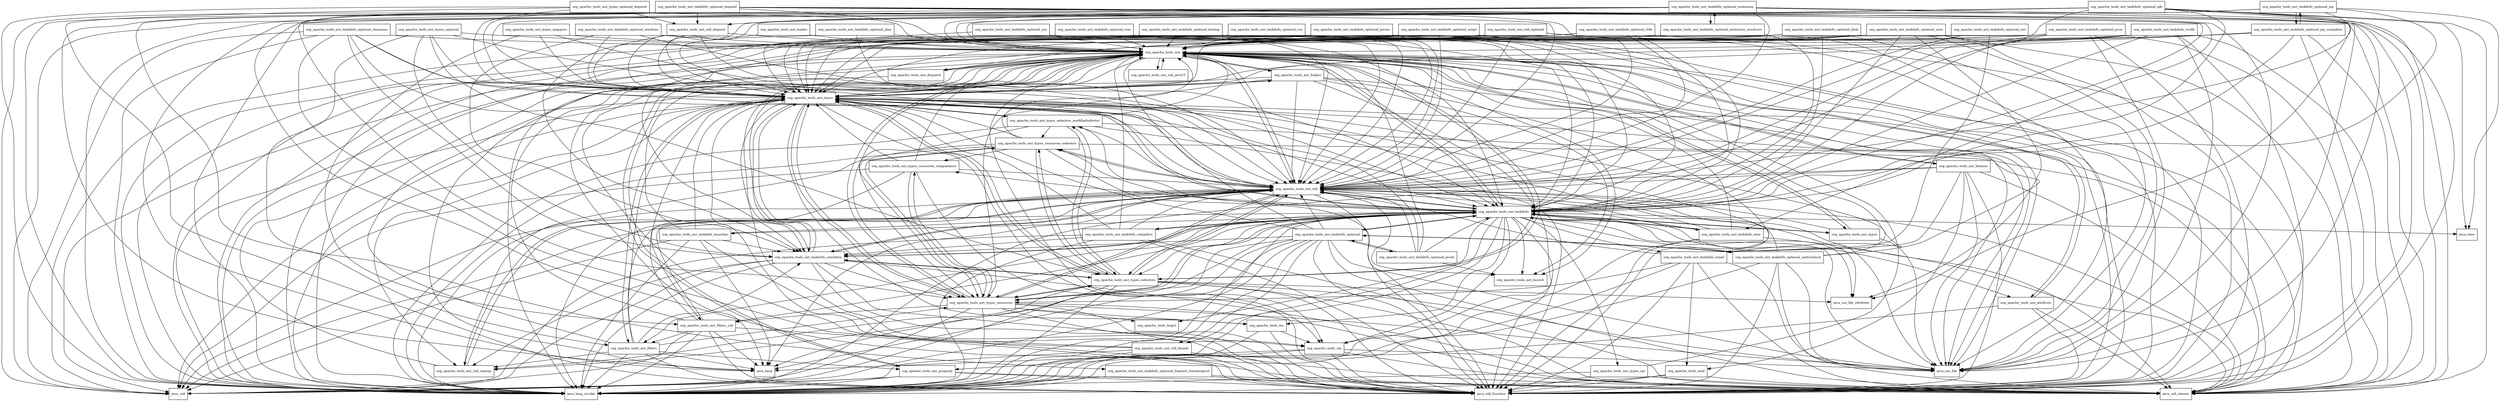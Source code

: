 digraph ant_1_10_5_package_dependencies {
  node [shape = box, fontsize=10.0];
  org_apache_tools_ant -> java_lang;
  org_apache_tools_ant -> java_lang_invoke;
  org_apache_tools_ant -> java_nio_file;
  org_apache_tools_ant -> java_util;
  org_apache_tools_ant -> java_util_function;
  org_apache_tools_ant -> java_util_stream;
  org_apache_tools_ant -> org_apache_tools_ant_attribute;
  org_apache_tools_ant -> org_apache_tools_ant_dispatch;
  org_apache_tools_ant -> org_apache_tools_ant_helper;
  org_apache_tools_ant -> org_apache_tools_ant_input;
  org_apache_tools_ant -> org_apache_tools_ant_launch;
  org_apache_tools_ant -> org_apache_tools_ant_listener;
  org_apache_tools_ant -> org_apache_tools_ant_property;
  org_apache_tools_ant -> org_apache_tools_ant_taskdefs;
  org_apache_tools_ant -> org_apache_tools_ant_taskdefs_condition;
  org_apache_tools_ant -> org_apache_tools_ant_types;
  org_apache_tools_ant -> org_apache_tools_ant_types_resources;
  org_apache_tools_ant -> org_apache_tools_ant_types_selectors;
  org_apache_tools_ant -> org_apache_tools_ant_util;
  org_apache_tools_ant -> org_apache_tools_ant_util_java15;
  org_apache_tools_ant -> org_apache_tools_zip;
  org_apache_tools_ant_attribute -> java_lang_invoke;
  org_apache_tools_ant_attribute -> java_util_function;
  org_apache_tools_ant_attribute -> java_util_stream;
  org_apache_tools_ant_attribute -> org_apache_tools_ant;
  org_apache_tools_ant_dispatch -> java_lang;
  org_apache_tools_ant_dispatch -> org_apache_tools_ant;
  org_apache_tools_ant_filters -> java_lang;
  org_apache_tools_ant_filters -> java_lang_invoke;
  org_apache_tools_ant_filters -> java_util_function;
  org_apache_tools_ant_filters -> org_apache_tools_ant;
  org_apache_tools_ant_filters -> org_apache_tools_ant_property;
  org_apache_tools_ant_filters -> org_apache_tools_ant_taskdefs_condition;
  org_apache_tools_ant_filters -> org_apache_tools_ant_types;
  org_apache_tools_ant_filters -> org_apache_tools_ant_types_resources;
  org_apache_tools_ant_filters -> org_apache_tools_ant_util;
  org_apache_tools_ant_filters -> org_apache_tools_ant_util_regexp;
  org_apache_tools_ant_filters_util -> java_lang;
  org_apache_tools_ant_filters_util -> java_lang_invoke;
  org_apache_tools_ant_filters_util -> java_util;
  org_apache_tools_ant_filters_util -> java_util_function;
  org_apache_tools_ant_filters_util -> java_util_stream;
  org_apache_tools_ant_filters_util -> org_apache_tools_ant;
  org_apache_tools_ant_filters_util -> org_apache_tools_ant_filters;
  org_apache_tools_ant_filters_util -> org_apache_tools_ant_types;
  org_apache_tools_ant_filters_util -> org_apache_tools_ant_util;
  org_apache_tools_ant_helper -> java_lang_invoke;
  org_apache_tools_ant_helper -> java_nio_file;
  org_apache_tools_ant_helper -> java_util_function;
  org_apache_tools_ant_helper -> org_apache_tools_ant;
  org_apache_tools_ant_helper -> org_apache_tools_ant_launch;
  org_apache_tools_ant_helper -> org_apache_tools_ant_types;
  org_apache_tools_ant_helper -> org_apache_tools_ant_types_resources;
  org_apache_tools_ant_helper -> org_apache_tools_ant_util;
  org_apache_tools_ant_helper -> org_apache_tools_zip;
  org_apache_tools_ant_input -> java_nio_file;
  org_apache_tools_ant_input -> org_apache_tools_ant;
  org_apache_tools_ant_input -> org_apache_tools_ant_taskdefs;
  org_apache_tools_ant_input -> org_apache_tools_ant_util;
  org_apache_tools_ant_listener -> java_lang_invoke;
  org_apache_tools_ant_listener -> java_nio_file;
  org_apache_tools_ant_listener -> java_util_function;
  org_apache_tools_ant_listener -> java_util_stream;
  org_apache_tools_ant_listener -> org_apache_tools_ant;
  org_apache_tools_ant_listener -> org_apache_tools_ant_taskdefs_email;
  org_apache_tools_ant_listener -> org_apache_tools_ant_util;
  org_apache_tools_ant_listener -> org_apache_tools_mail;
  org_apache_tools_ant_loader -> org_apache_tools_ant;
  org_apache_tools_ant_loader -> org_apache_tools_ant_types;
  org_apache_tools_ant_property -> java_lang_invoke;
  org_apache_tools_ant_property -> java_util;
  org_apache_tools_ant_property -> java_util_function;
  org_apache_tools_ant_property -> java_util_stream;
  org_apache_tools_ant_property -> org_apache_tools_ant;
  org_apache_tools_ant_taskdefs -> java_lang;
  org_apache_tools_ant_taskdefs -> java_lang_invoke;
  org_apache_tools_ant_taskdefs -> java_nio_file;
  org_apache_tools_ant_taskdefs -> java_nio_file_attribute;
  org_apache_tools_ant_taskdefs -> java_time;
  org_apache_tools_ant_taskdefs -> java_util;
  org_apache_tools_ant_taskdefs -> java_util_function;
  org_apache_tools_ant_taskdefs -> java_util_stream;
  org_apache_tools_ant_taskdefs -> org_apache_tools_ant;
  org_apache_tools_ant_taskdefs -> org_apache_tools_ant_attribute;
  org_apache_tools_ant_taskdefs -> org_apache_tools_ant_filters;
  org_apache_tools_ant_taskdefs -> org_apache_tools_ant_filters_util;
  org_apache_tools_ant_taskdefs -> org_apache_tools_ant_input;
  org_apache_tools_ant_taskdefs -> org_apache_tools_ant_launch;
  org_apache_tools_ant_taskdefs -> org_apache_tools_ant_property;
  org_apache_tools_ant_taskdefs -> org_apache_tools_ant_taskdefs_compilers;
  org_apache_tools_ant_taskdefs -> org_apache_tools_ant_taskdefs_condition;
  org_apache_tools_ant_taskdefs -> org_apache_tools_ant_taskdefs_email;
  org_apache_tools_ant_taskdefs -> org_apache_tools_ant_taskdefs_launcher;
  org_apache_tools_ant_taskdefs -> org_apache_tools_ant_taskdefs_optional;
  org_apache_tools_ant_taskdefs -> org_apache_tools_ant_taskdefs_rmic;
  org_apache_tools_ant_taskdefs -> org_apache_tools_ant_types;
  org_apache_tools_ant_taskdefs -> org_apache_tools_ant_types_resources;
  org_apache_tools_ant_taskdefs -> org_apache_tools_ant_types_resources_comparators;
  org_apache_tools_ant_taskdefs -> org_apache_tools_ant_types_resources_selectors;
  org_apache_tools_ant_taskdefs -> org_apache_tools_ant_types_selectors;
  org_apache_tools_ant_taskdefs -> org_apache_tools_ant_types_selectors_modifiedselector;
  org_apache_tools_ant_taskdefs -> org_apache_tools_ant_types_spi;
  org_apache_tools_ant_taskdefs -> org_apache_tools_ant_util;
  org_apache_tools_ant_taskdefs -> org_apache_tools_ant_util_facade;
  org_apache_tools_ant_taskdefs -> org_apache_tools_bzip2;
  org_apache_tools_ant_taskdefs -> org_apache_tools_tar;
  org_apache_tools_ant_taskdefs -> org_apache_tools_zip;
  org_apache_tools_ant_taskdefs_compilers -> java_lang_invoke;
  org_apache_tools_ant_taskdefs_compilers -> java_util;
  org_apache_tools_ant_taskdefs_compilers -> java_util_function;
  org_apache_tools_ant_taskdefs_compilers -> java_util_stream;
  org_apache_tools_ant_taskdefs_compilers -> org_apache_tools_ant;
  org_apache_tools_ant_taskdefs_compilers -> org_apache_tools_ant_taskdefs;
  org_apache_tools_ant_taskdefs_compilers -> org_apache_tools_ant_taskdefs_condition;
  org_apache_tools_ant_taskdefs_compilers -> org_apache_tools_ant_types;
  org_apache_tools_ant_taskdefs_compilers -> org_apache_tools_ant_util;
  org_apache_tools_ant_taskdefs_condition -> java_lang_invoke;
  org_apache_tools_ant_taskdefs_condition -> java_util;
  org_apache_tools_ant_taskdefs_condition -> java_util_function;
  org_apache_tools_ant_taskdefs_condition -> java_util_stream;
  org_apache_tools_ant_taskdefs_condition -> org_apache_tools_ant;
  org_apache_tools_ant_taskdefs_condition -> org_apache_tools_ant_taskdefs;
  org_apache_tools_ant_taskdefs_condition -> org_apache_tools_ant_types;
  org_apache_tools_ant_taskdefs_condition -> org_apache_tools_ant_types_resources;
  org_apache_tools_ant_taskdefs_condition -> org_apache_tools_ant_types_selectors;
  org_apache_tools_ant_taskdefs_condition -> org_apache_tools_ant_util;
  org_apache_tools_ant_taskdefs_condition -> org_apache_tools_ant_util_regexp;
  org_apache_tools_ant_taskdefs_condition -> org_apache_tools_zip;
  org_apache_tools_ant_taskdefs_cvslib -> java_lang_invoke;
  org_apache_tools_ant_taskdefs_cvslib -> java_nio_file;
  org_apache_tools_ant_taskdefs_cvslib -> java_util_function;
  org_apache_tools_ant_taskdefs_cvslib -> java_util_stream;
  org_apache_tools_ant_taskdefs_cvslib -> org_apache_tools_ant;
  org_apache_tools_ant_taskdefs_cvslib -> org_apache_tools_ant_taskdefs;
  org_apache_tools_ant_taskdefs_cvslib -> org_apache_tools_ant_types;
  org_apache_tools_ant_taskdefs_cvslib -> org_apache_tools_ant_util;
  org_apache_tools_ant_taskdefs_email -> java_lang_invoke;
  org_apache_tools_ant_taskdefs_email -> java_nio_file;
  org_apache_tools_ant_taskdefs_email -> java_util_function;
  org_apache_tools_ant_taskdefs_email -> java_util_stream;
  org_apache_tools_ant_taskdefs_email -> org_apache_tools_ant;
  org_apache_tools_ant_taskdefs_email -> org_apache_tools_ant_types;
  org_apache_tools_ant_taskdefs_email -> org_apache_tools_ant_types_resources;
  org_apache_tools_ant_taskdefs_email -> org_apache_tools_ant_util;
  org_apache_tools_ant_taskdefs_email -> org_apache_tools_mail;
  org_apache_tools_ant_taskdefs_launcher -> java_lang;
  org_apache_tools_ant_taskdefs_launcher -> java_lang_invoke;
  org_apache_tools_ant_taskdefs_launcher -> java_util;
  org_apache_tools_ant_taskdefs_launcher -> java_util_function;
  org_apache_tools_ant_taskdefs_launcher -> org_apache_tools_ant;
  org_apache_tools_ant_taskdefs_launcher -> org_apache_tools_ant_taskdefs_condition;
  org_apache_tools_ant_taskdefs_launcher -> org_apache_tools_ant_types;
  org_apache_tools_ant_taskdefs_launcher -> org_apache_tools_ant_util;
  org_apache_tools_ant_taskdefs_optional -> java_lang;
  org_apache_tools_ant_taskdefs_optional -> java_lang_invoke;
  org_apache_tools_ant_taskdefs_optional -> java_nio_file;
  org_apache_tools_ant_taskdefs_optional -> java_util;
  org_apache_tools_ant_taskdefs_optional -> java_util_function;
  org_apache_tools_ant_taskdefs_optional -> java_util_stream;
  org_apache_tools_ant_taskdefs_optional -> org_apache_tools_ant;
  org_apache_tools_ant_taskdefs_optional -> org_apache_tools_ant_taskdefs;
  org_apache_tools_ant_taskdefs_optional -> org_apache_tools_ant_taskdefs_condition;
  org_apache_tools_ant_taskdefs_optional -> org_apache_tools_ant_taskdefs_optional_javah;
  org_apache_tools_ant_taskdefs_optional -> org_apache_tools_ant_taskdefs_optional_native2ascii;
  org_apache_tools_ant_taskdefs_optional -> org_apache_tools_ant_types;
  org_apache_tools_ant_taskdefs_optional -> org_apache_tools_ant_types_resources;
  org_apache_tools_ant_taskdefs_optional -> org_apache_tools_ant_util;
  org_apache_tools_ant_taskdefs_optional -> org_apache_tools_ant_util_facade;
  org_apache_tools_ant_taskdefs_optional -> org_apache_tools_ant_util_regexp;
  org_apache_tools_ant_taskdefs_optional_ccm -> org_apache_tools_ant;
  org_apache_tools_ant_taskdefs_optional_ccm -> org_apache_tools_ant_taskdefs;
  org_apache_tools_ant_taskdefs_optional_ccm -> org_apache_tools_ant_types;
  org_apache_tools_ant_taskdefs_optional_ccm -> org_apache_tools_ant_util;
  org_apache_tools_ant_taskdefs_optional_clearcase -> java_lang_invoke;
  org_apache_tools_ant_taskdefs_optional_clearcase -> java_util;
  org_apache_tools_ant_taskdefs_optional_clearcase -> java_util_function;
  org_apache_tools_ant_taskdefs_optional_clearcase -> org_apache_tools_ant;
  org_apache_tools_ant_taskdefs_optional_clearcase -> org_apache_tools_ant_taskdefs;
  org_apache_tools_ant_taskdefs_optional_clearcase -> org_apache_tools_ant_taskdefs_condition;
  org_apache_tools_ant_taskdefs_optional_clearcase -> org_apache_tools_ant_types;
  org_apache_tools_ant_taskdefs_optional_clearcase -> org_apache_tools_ant_util;
  org_apache_tools_ant_taskdefs_optional_depend -> java_lang;
  org_apache_tools_ant_taskdefs_optional_depend -> java_lang_invoke;
  org_apache_tools_ant_taskdefs_optional_depend -> java_nio_file;
  org_apache_tools_ant_taskdefs_optional_depend -> java_util;
  org_apache_tools_ant_taskdefs_optional_depend -> java_util_function;
  org_apache_tools_ant_taskdefs_optional_depend -> java_util_stream;
  org_apache_tools_ant_taskdefs_optional_depend -> org_apache_tools_ant;
  org_apache_tools_ant_taskdefs_optional_depend -> org_apache_tools_ant_taskdefs;
  org_apache_tools_ant_taskdefs_optional_depend -> org_apache_tools_ant_taskdefs_optional_depend_constantpool;
  org_apache_tools_ant_taskdefs_optional_depend -> org_apache_tools_ant_taskdefs_rmic;
  org_apache_tools_ant_taskdefs_optional_depend -> org_apache_tools_ant_types;
  org_apache_tools_ant_taskdefs_optional_depend -> org_apache_tools_ant_types_resources;
  org_apache_tools_ant_taskdefs_optional_depend -> org_apache_tools_ant_util;
  org_apache_tools_ant_taskdefs_optional_depend -> org_apache_tools_ant_util_depend;
  org_apache_tools_ant_taskdefs_optional_depend_constantpool -> java_lang_invoke;
  org_apache_tools_ant_taskdefs_optional_depend_constantpool -> java_util_function;
  org_apache_tools_ant_taskdefs_optional_depend_constantpool -> java_util_stream;
  org_apache_tools_ant_taskdefs_optional_ejb -> java_lang;
  org_apache_tools_ant_taskdefs_optional_ejb -> java_lang_invoke;
  org_apache_tools_ant_taskdefs_optional_ejb -> java_nio_file;
  org_apache_tools_ant_taskdefs_optional_ejb -> java_nio_file_attribute;
  org_apache_tools_ant_taskdefs_optional_ejb -> java_time;
  org_apache_tools_ant_taskdefs_optional_ejb -> java_util_function;
  org_apache_tools_ant_taskdefs_optional_ejb -> java_util_stream;
  org_apache_tools_ant_taskdefs_optional_ejb -> org_apache_tools_ant;
  org_apache_tools_ant_taskdefs_optional_ejb -> org_apache_tools_ant_taskdefs;
  org_apache_tools_ant_taskdefs_optional_ejb -> org_apache_tools_ant_types;
  org_apache_tools_ant_taskdefs_optional_ejb -> org_apache_tools_ant_util;
  org_apache_tools_ant_taskdefs_optional_ejb -> org_apache_tools_ant_util_depend;
  org_apache_tools_ant_taskdefs_optional_extension -> java_lang_invoke;
  org_apache_tools_ant_taskdefs_optional_extension -> java_nio_file;
  org_apache_tools_ant_taskdefs_optional_extension -> java_util;
  org_apache_tools_ant_taskdefs_optional_extension -> java_util_function;
  org_apache_tools_ant_taskdefs_optional_extension -> java_util_stream;
  org_apache_tools_ant_taskdefs_optional_extension -> org_apache_tools_ant;
  org_apache_tools_ant_taskdefs_optional_extension -> org_apache_tools_ant_taskdefs_optional_extension_resolvers;
  org_apache_tools_ant_taskdefs_optional_extension -> org_apache_tools_ant_types;
  org_apache_tools_ant_taskdefs_optional_extension -> org_apache_tools_ant_util;
  org_apache_tools_ant_taskdefs_optional_extension_resolvers -> org_apache_tools_ant;
  org_apache_tools_ant_taskdefs_optional_extension_resolvers -> org_apache_tools_ant_taskdefs;
  org_apache_tools_ant_taskdefs_optional_extension_resolvers -> org_apache_tools_ant_taskdefs_optional_extension;
  org_apache_tools_ant_taskdefs_optional_i18n -> java_nio_file;
  org_apache_tools_ant_taskdefs_optional_i18n -> org_apache_tools_ant;
  org_apache_tools_ant_taskdefs_optional_i18n -> org_apache_tools_ant_taskdefs;
  org_apache_tools_ant_taskdefs_optional_i18n -> org_apache_tools_ant_types;
  org_apache_tools_ant_taskdefs_optional_i18n -> org_apache_tools_ant_util;
  org_apache_tools_ant_taskdefs_optional_j2ee -> org_apache_tools_ant;
  org_apache_tools_ant_taskdefs_optional_j2ee -> org_apache_tools_ant_taskdefs;
  org_apache_tools_ant_taskdefs_optional_j2ee -> org_apache_tools_ant_types;
  org_apache_tools_ant_taskdefs_optional_javacc -> java_lang_invoke;
  org_apache_tools_ant_taskdefs_optional_javacc -> java_util_function;
  org_apache_tools_ant_taskdefs_optional_javacc -> org_apache_tools_ant;
  org_apache_tools_ant_taskdefs_optional_javacc -> org_apache_tools_ant_taskdefs;
  org_apache_tools_ant_taskdefs_optional_javacc -> org_apache_tools_ant_types;
  org_apache_tools_ant_taskdefs_optional_javacc -> org_apache_tools_ant_util;
  org_apache_tools_ant_taskdefs_optional_javah -> org_apache_tools_ant;
  org_apache_tools_ant_taskdefs_optional_javah -> org_apache_tools_ant_launch;
  org_apache_tools_ant_taskdefs_optional_javah -> org_apache_tools_ant_taskdefs;
  org_apache_tools_ant_taskdefs_optional_javah -> org_apache_tools_ant_taskdefs_optional;
  org_apache_tools_ant_taskdefs_optional_javah -> org_apache_tools_ant_types;
  org_apache_tools_ant_taskdefs_optional_javah -> org_apache_tools_ant_util;
  org_apache_tools_ant_taskdefs_optional_jlink -> java_nio_file;
  org_apache_tools_ant_taskdefs_optional_jlink -> org_apache_tools_ant;
  org_apache_tools_ant_taskdefs_optional_jlink -> org_apache_tools_ant_taskdefs;
  org_apache_tools_ant_taskdefs_optional_jlink -> org_apache_tools_ant_types;
  org_apache_tools_ant_taskdefs_optional_jsp -> java_time;
  org_apache_tools_ant_taskdefs_optional_jsp -> org_apache_tools_ant;
  org_apache_tools_ant_taskdefs_optional_jsp -> org_apache_tools_ant_taskdefs;
  org_apache_tools_ant_taskdefs_optional_jsp -> org_apache_tools_ant_taskdefs_optional_jsp_compilers;
  org_apache_tools_ant_taskdefs_optional_jsp -> org_apache_tools_ant_types;
  org_apache_tools_ant_taskdefs_optional_jsp -> org_apache_tools_ant_util;
  org_apache_tools_ant_taskdefs_optional_jsp_compilers -> java_lang_invoke;
  org_apache_tools_ant_taskdefs_optional_jsp_compilers -> java_util_function;
  org_apache_tools_ant_taskdefs_optional_jsp_compilers -> java_util_stream;
  org_apache_tools_ant_taskdefs_optional_jsp_compilers -> org_apache_tools_ant;
  org_apache_tools_ant_taskdefs_optional_jsp_compilers -> org_apache_tools_ant_taskdefs;
  org_apache_tools_ant_taskdefs_optional_jsp_compilers -> org_apache_tools_ant_taskdefs_optional_jsp;
  org_apache_tools_ant_taskdefs_optional_jsp_compilers -> org_apache_tools_ant_types;
  org_apache_tools_ant_taskdefs_optional_native2ascii -> java_lang_invoke;
  org_apache_tools_ant_taskdefs_optional_native2ascii -> java_nio_file;
  org_apache_tools_ant_taskdefs_optional_native2ascii -> java_util_function;
  org_apache_tools_ant_taskdefs_optional_native2ascii -> java_util_stream;
  org_apache_tools_ant_taskdefs_optional_native2ascii -> org_apache_tools_ant;
  org_apache_tools_ant_taskdefs_optional_native2ascii -> org_apache_tools_ant_taskdefs;
  org_apache_tools_ant_taskdefs_optional_native2ascii -> org_apache_tools_ant_taskdefs_optional;
  org_apache_tools_ant_taskdefs_optional_native2ascii -> org_apache_tools_ant_types;
  org_apache_tools_ant_taskdefs_optional_native2ascii -> org_apache_tools_ant_util;
  org_apache_tools_ant_taskdefs_optional_net -> org_apache_tools_ant;
  org_apache_tools_ant_taskdefs_optional_net -> org_apache_tools_ant_taskdefs_email;
  org_apache_tools_ant_taskdefs_optional_net -> org_apache_tools_ant_util;
  org_apache_tools_ant_taskdefs_optional_pvcs -> java_lang_invoke;
  org_apache_tools_ant_taskdefs_optional_pvcs -> java_nio_file;
  org_apache_tools_ant_taskdefs_optional_pvcs -> java_util_function;
  org_apache_tools_ant_taskdefs_optional_pvcs -> java_util_stream;
  org_apache_tools_ant_taskdefs_optional_pvcs -> org_apache_tools_ant;
  org_apache_tools_ant_taskdefs_optional_pvcs -> org_apache_tools_ant_taskdefs;
  org_apache_tools_ant_taskdefs_optional_pvcs -> org_apache_tools_ant_types;
  org_apache_tools_ant_taskdefs_optional_pvcs -> org_apache_tools_ant_util;
  org_apache_tools_ant_taskdefs_optional_script -> java_lang_invoke;
  org_apache_tools_ant_taskdefs_optional_script -> java_util_function;
  org_apache_tools_ant_taskdefs_optional_script -> org_apache_tools_ant;
  org_apache_tools_ant_taskdefs_optional_script -> org_apache_tools_ant_taskdefs;
  org_apache_tools_ant_taskdefs_optional_script -> org_apache_tools_ant_types;
  org_apache_tools_ant_taskdefs_optional_script -> org_apache_tools_ant_util;
  org_apache_tools_ant_taskdefs_optional_sos -> org_apache_tools_ant;
  org_apache_tools_ant_taskdefs_optional_sos -> org_apache_tools_ant_taskdefs;
  org_apache_tools_ant_taskdefs_optional_sos -> org_apache_tools_ant_types;
  org_apache_tools_ant_taskdefs_optional_sos -> org_apache_tools_ant_util;
  org_apache_tools_ant_taskdefs_optional_testing -> org_apache_tools_ant;
  org_apache_tools_ant_taskdefs_optional_testing -> org_apache_tools_ant_taskdefs;
  org_apache_tools_ant_taskdefs_optional_testing -> org_apache_tools_ant_taskdefs_condition;
  org_apache_tools_ant_taskdefs_optional_testing -> org_apache_tools_ant_util;
  org_apache_tools_ant_taskdefs_optional_unix -> java_lang_invoke;
  org_apache_tools_ant_taskdefs_optional_unix -> java_nio_file;
  org_apache_tools_ant_taskdefs_optional_unix -> java_nio_file_attribute;
  org_apache_tools_ant_taskdefs_optional_unix -> java_util_function;
  org_apache_tools_ant_taskdefs_optional_unix -> java_util_stream;
  org_apache_tools_ant_taskdefs_optional_unix -> org_apache_tools_ant;
  org_apache_tools_ant_taskdefs_optional_unix -> org_apache_tools_ant_dispatch;
  org_apache_tools_ant_taskdefs_optional_unix -> org_apache_tools_ant_taskdefs;
  org_apache_tools_ant_taskdefs_optional_unix -> org_apache_tools_ant_taskdefs_condition;
  org_apache_tools_ant_taskdefs_optional_unix -> org_apache_tools_ant_types;
  org_apache_tools_ant_taskdefs_optional_vss -> org_apache_tools_ant;
  org_apache_tools_ant_taskdefs_optional_vss -> org_apache_tools_ant_taskdefs;
  org_apache_tools_ant_taskdefs_optional_vss -> org_apache_tools_ant_types;
  org_apache_tools_ant_taskdefs_optional_vss -> org_apache_tools_ant_util;
  org_apache_tools_ant_taskdefs_optional_windows -> org_apache_tools_ant;
  org_apache_tools_ant_taskdefs_optional_windows -> org_apache_tools_ant_taskdefs;
  org_apache_tools_ant_taskdefs_optional_windows -> org_apache_tools_ant_taskdefs_condition;
  org_apache_tools_ant_taskdefs_optional_windows -> org_apache_tools_ant_types;
  org_apache_tools_ant_taskdefs_rmic -> java_lang_invoke;
  org_apache_tools_ant_taskdefs_rmic -> java_util_function;
  org_apache_tools_ant_taskdefs_rmic -> java_util_stream;
  org_apache_tools_ant_taskdefs_rmic -> org_apache_tools_ant;
  org_apache_tools_ant_taskdefs_rmic -> org_apache_tools_ant_taskdefs;
  org_apache_tools_ant_taskdefs_rmic -> org_apache_tools_ant_types;
  org_apache_tools_ant_taskdefs_rmic -> org_apache_tools_ant_util;
  org_apache_tools_ant_types -> java_lang_invoke;
  org_apache_tools_ant_types -> java_nio_file;
  org_apache_tools_ant_types -> java_util;
  org_apache_tools_ant_types -> java_util_function;
  org_apache_tools_ant_types -> java_util_stream;
  org_apache_tools_ant_types -> org_apache_tools_ant;
  org_apache_tools_ant_types -> org_apache_tools_ant_filters;
  org_apache_tools_ant_types -> org_apache_tools_ant_helper;
  org_apache_tools_ant_types -> org_apache_tools_ant_taskdefs;
  org_apache_tools_ant_types -> org_apache_tools_ant_taskdefs_condition;
  org_apache_tools_ant_types -> org_apache_tools_ant_types_resources;
  org_apache_tools_ant_types -> org_apache_tools_ant_types_selectors;
  org_apache_tools_ant_types -> org_apache_tools_ant_types_selectors_modifiedselector;
  org_apache_tools_ant_types -> org_apache_tools_ant_util;
  org_apache_tools_ant_types -> org_apache_tools_ant_util_regexp;
  org_apache_tools_ant_types -> org_apache_tools_tar;
  org_apache_tools_ant_types -> org_apache_tools_zip;
  org_apache_tools_ant_types_mappers -> org_apache_tools_ant;
  org_apache_tools_ant_types_mappers -> org_apache_tools_ant_filters_util;
  org_apache_tools_ant_types_mappers -> org_apache_tools_ant_types;
  org_apache_tools_ant_types_mappers -> org_apache_tools_ant_util;
  org_apache_tools_ant_types_optional -> org_apache_tools_ant;
  org_apache_tools_ant_types_optional -> org_apache_tools_ant_filters;
  org_apache_tools_ant_types_optional -> org_apache_tools_ant_taskdefs_condition;
  org_apache_tools_ant_types_optional -> org_apache_tools_ant_types;
  org_apache_tools_ant_types_optional -> org_apache_tools_ant_types_selectors;
  org_apache_tools_ant_types_optional -> org_apache_tools_ant_util;
  org_apache_tools_ant_types_optional_depend -> java_lang_invoke;
  org_apache_tools_ant_types_optional_depend -> java_util_function;
  org_apache_tools_ant_types_optional_depend -> java_util_stream;
  org_apache_tools_ant_types_optional_depend -> org_apache_tools_ant;
  org_apache_tools_ant_types_optional_depend -> org_apache_tools_ant_types;
  org_apache_tools_ant_types_optional_depend -> org_apache_tools_ant_util;
  org_apache_tools_ant_types_optional_depend -> org_apache_tools_ant_util_depend;
  org_apache_tools_ant_types_resources -> java_lang_invoke;
  org_apache_tools_ant_types_resources -> java_nio_file;
  org_apache_tools_ant_types_resources -> java_util;
  org_apache_tools_ant_types_resources -> java_util_function;
  org_apache_tools_ant_types_resources -> java_util_stream;
  org_apache_tools_ant_types_resources -> org_apache_tools_ant;
  org_apache_tools_ant_types_resources -> org_apache_tools_ant_filters_util;
  org_apache_tools_ant_types_resources -> org_apache_tools_ant_taskdefs;
  org_apache_tools_ant_types_resources -> org_apache_tools_ant_types;
  org_apache_tools_ant_types_resources -> org_apache_tools_ant_types_resources_comparators;
  org_apache_tools_ant_types_resources -> org_apache_tools_ant_types_resources_selectors;
  org_apache_tools_ant_types_resources -> org_apache_tools_ant_types_selectors;
  org_apache_tools_ant_types_resources -> org_apache_tools_ant_util;
  org_apache_tools_ant_types_resources -> org_apache_tools_bzip2;
  org_apache_tools_ant_types_resources -> org_apache_tools_tar;
  org_apache_tools_ant_types_resources -> org_apache_tools_zip;
  org_apache_tools_ant_types_resources_comparators -> java_lang_invoke;
  org_apache_tools_ant_types_resources_comparators -> java_util;
  org_apache_tools_ant_types_resources_comparators -> java_util_function;
  org_apache_tools_ant_types_resources_comparators -> org_apache_tools_ant;
  org_apache_tools_ant_types_resources_comparators -> org_apache_tools_ant_types;
  org_apache_tools_ant_types_resources_comparators -> org_apache_tools_ant_types_resources;
  org_apache_tools_ant_types_resources_comparators -> org_apache_tools_ant_util;
  org_apache_tools_ant_types_resources_selectors -> java_lang_invoke;
  org_apache_tools_ant_types_resources_selectors -> java_util_function;
  org_apache_tools_ant_types_resources_selectors -> java_util_stream;
  org_apache_tools_ant_types_resources_selectors -> org_apache_tools_ant;
  org_apache_tools_ant_types_resources_selectors -> org_apache_tools_ant_types;
  org_apache_tools_ant_types_resources_selectors -> org_apache_tools_ant_types_resources;
  org_apache_tools_ant_types_resources_selectors -> org_apache_tools_ant_types_resources_comparators;
  org_apache_tools_ant_types_resources_selectors -> org_apache_tools_ant_types_selectors;
  org_apache_tools_ant_types_resources_selectors -> org_apache_tools_ant_util;
  org_apache_tools_ant_types_resources_selectors -> org_apache_tools_ant_util_regexp;
  org_apache_tools_ant_types_selectors -> java_lang_invoke;
  org_apache_tools_ant_types_selectors -> java_nio_file;
  org_apache_tools_ant_types_selectors -> java_nio_file_attribute;
  org_apache_tools_ant_types_selectors -> java_util;
  org_apache_tools_ant_types_selectors -> java_util_function;
  org_apache_tools_ant_types_selectors -> java_util_stream;
  org_apache_tools_ant_types_selectors -> org_apache_tools_ant;
  org_apache_tools_ant_types_selectors -> org_apache_tools_ant_taskdefs_condition;
  org_apache_tools_ant_types_selectors -> org_apache_tools_ant_types;
  org_apache_tools_ant_types_selectors -> org_apache_tools_ant_types_resources;
  org_apache_tools_ant_types_selectors -> org_apache_tools_ant_types_resources_selectors;
  org_apache_tools_ant_types_selectors -> org_apache_tools_ant_types_selectors_modifiedselector;
  org_apache_tools_ant_types_selectors -> org_apache_tools_ant_util;
  org_apache_tools_ant_types_selectors -> org_apache_tools_ant_util_regexp;
  org_apache_tools_ant_types_selectors_modifiedselector -> java_lang_invoke;
  org_apache_tools_ant_types_selectors_modifiedselector -> java_nio_file;
  org_apache_tools_ant_types_selectors_modifiedselector -> java_util_function;
  org_apache_tools_ant_types_selectors_modifiedselector -> org_apache_tools_ant;
  org_apache_tools_ant_types_selectors_modifiedselector -> org_apache_tools_ant_types;
  org_apache_tools_ant_types_selectors_modifiedselector -> org_apache_tools_ant_types_resources;
  org_apache_tools_ant_types_selectors_modifiedselector -> org_apache_tools_ant_types_resources_selectors;
  org_apache_tools_ant_types_selectors_modifiedselector -> org_apache_tools_ant_types_selectors;
  org_apache_tools_ant_types_selectors_modifiedselector -> org_apache_tools_ant_util;
  org_apache_tools_ant_types_spi -> java_lang_invoke;
  org_apache_tools_ant_types_spi -> java_util_function;
  org_apache_tools_ant_types_spi -> java_util_stream;
  org_apache_tools_ant_types_spi -> org_apache_tools_ant;
  org_apache_tools_ant_util -> java_lang;
  org_apache_tools_ant_util -> java_lang_invoke;
  org_apache_tools_ant_util -> java_nio_file;
  org_apache_tools_ant_util -> java_nio_file_attribute;
  org_apache_tools_ant_util -> java_util;
  org_apache_tools_ant_util -> java_util_function;
  org_apache_tools_ant_util -> java_util_stream;
  org_apache_tools_ant_util -> org_apache_tools_ant;
  org_apache_tools_ant_util -> org_apache_tools_ant_filters_util;
  org_apache_tools_ant_util -> org_apache_tools_ant_launch;
  org_apache_tools_ant_util -> org_apache_tools_ant_taskdefs;
  org_apache_tools_ant_util -> org_apache_tools_ant_taskdefs_condition;
  org_apache_tools_ant_util -> org_apache_tools_ant_types;
  org_apache_tools_ant_util -> org_apache_tools_ant_types_resources;
  org_apache_tools_ant_util -> org_apache_tools_ant_types_resources_selectors;
  org_apache_tools_ant_util -> org_apache_tools_ant_types_selectors;
  org_apache_tools_ant_util -> org_apache_tools_ant_util_regexp;
  org_apache_tools_ant_util_depend -> org_apache_tools_ant;
  org_apache_tools_ant_util_depend -> org_apache_tools_ant_types;
  org_apache_tools_ant_util_depend -> org_apache_tools_ant_util;
  org_apache_tools_ant_util_facade -> java_lang_invoke;
  org_apache_tools_ant_util_facade -> java_util;
  org_apache_tools_ant_util_facade -> java_util_function;
  org_apache_tools_ant_util_facade -> java_util_stream;
  org_apache_tools_ant_util_facade -> org_apache_tools_ant;
  org_apache_tools_ant_util_facade -> org_apache_tools_ant_types;
  org_apache_tools_ant_util_java15 -> org_apache_tools_ant;
  org_apache_tools_ant_util_optional -> java_lang_invoke;
  org_apache_tools_ant_util_optional -> java_util;
  org_apache_tools_ant_util_optional -> java_util_function;
  org_apache_tools_ant_util_optional -> java_util_stream;
  org_apache_tools_ant_util_optional -> org_apache_tools_ant;
  org_apache_tools_ant_util_optional -> org_apache_tools_ant_util;
  org_apache_tools_ant_util_regexp -> org_apache_tools_ant;
  org_apache_tools_ant_util_regexp -> org_apache_tools_ant_util;
  org_apache_tools_mail -> java_lang_invoke;
  org_apache_tools_mail -> java_util_function;
  org_apache_tools_mail -> java_util_stream;
  org_apache_tools_tar -> java_lang_invoke;
  org_apache_tools_tar -> java_util_function;
  org_apache_tools_tar -> org_apache_tools_zip;
  org_apache_tools_zip -> java_lang;
  org_apache_tools_zip -> java_lang_invoke;
  org_apache_tools_zip -> java_nio_file;
  org_apache_tools_zip -> java_util_function;
  org_apache_tools_zip -> java_util_stream;
}
